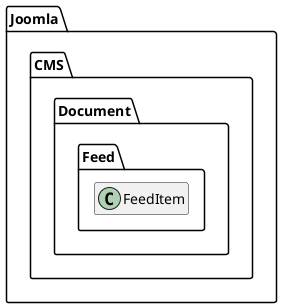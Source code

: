 @startuml
set namespaceSeparator \\
hide members
hide << alias >> circle

class Joomla\\CMS\\Document\\Feed\\FeedItem
@enduml
